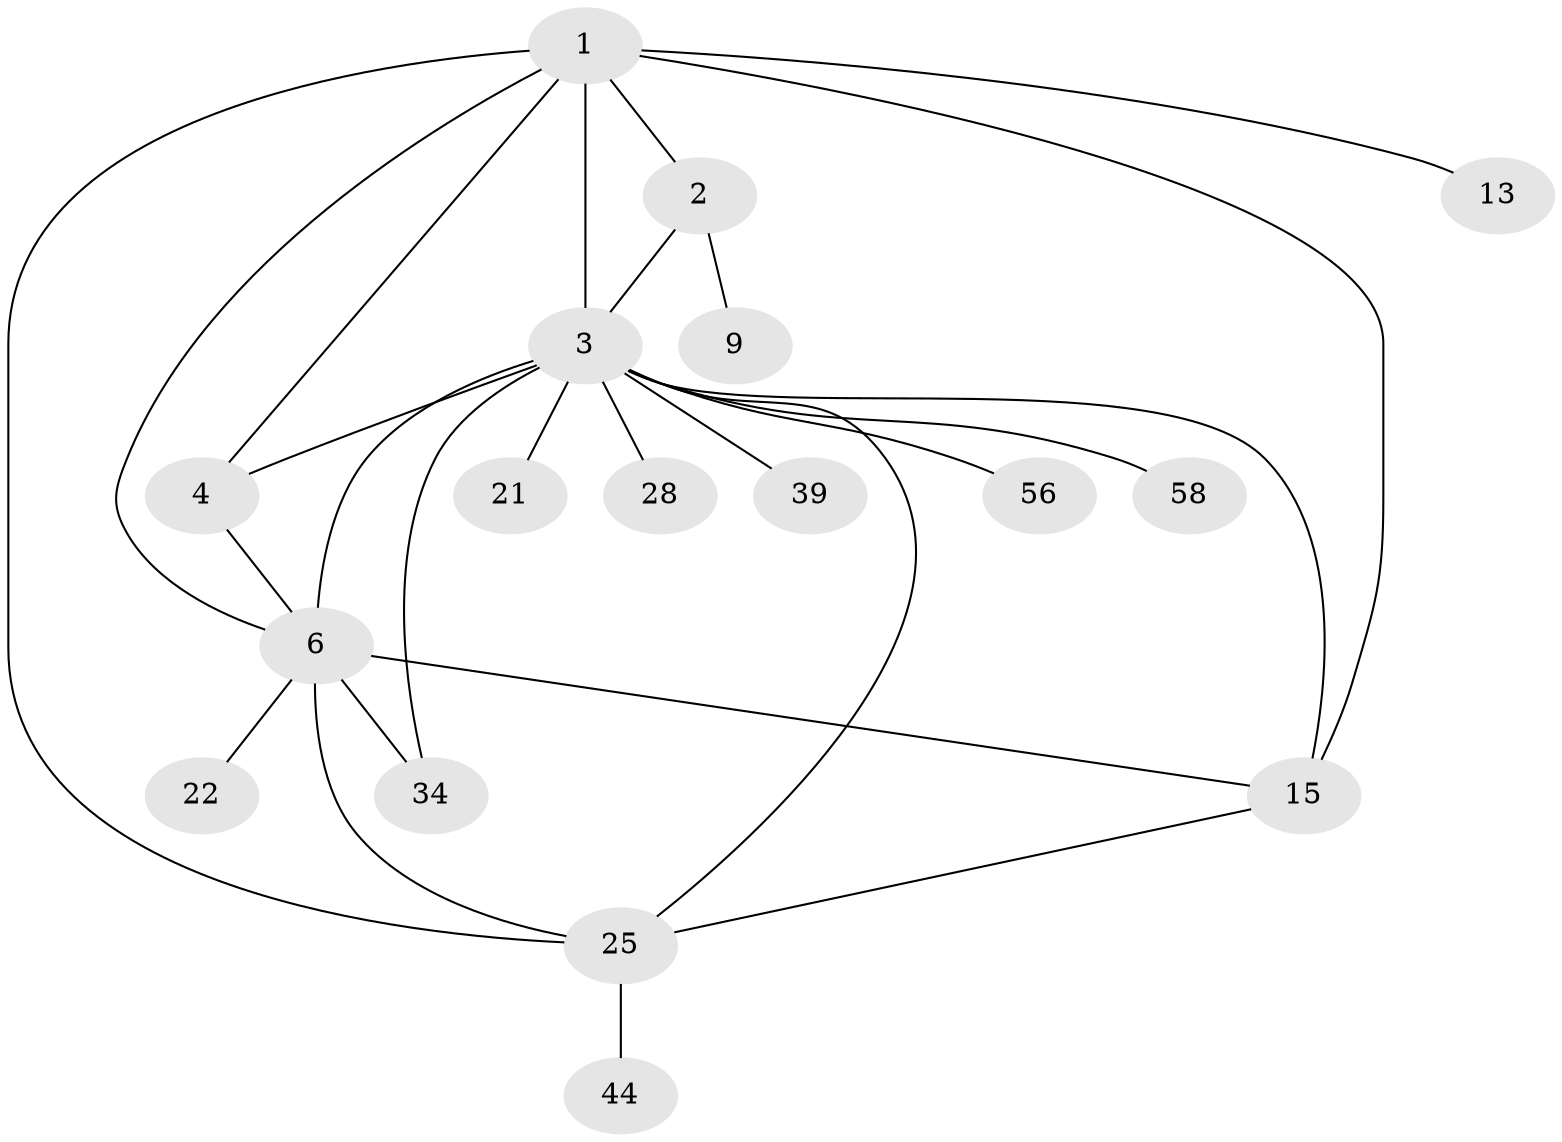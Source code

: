 // original degree distribution, {15: 0.017241379310344827, 9: 0.017241379310344827, 17: 0.017241379310344827, 3: 0.08620689655172414, 5: 0.017241379310344827, 4: 0.06896551724137931, 7: 0.05172413793103448, 1: 0.46551724137931033, 2: 0.2413793103448276, 11: 0.017241379310344827}
// Generated by graph-tools (version 1.1) at 2025/18/03/04/25 18:18:04]
// undirected, 17 vertices, 26 edges
graph export_dot {
graph [start="1"]
  node [color=gray90,style=filled];
  1 [super="+8+20+17+51+37+50+26+7"];
  2 [super="+19+36+38+45+35"];
  3 [super="+24+5"];
  4;
  6 [super="+18+49"];
  9;
  13 [super="+47"];
  15 [super="+42+27"];
  21;
  22;
  25 [super="+32"];
  28;
  34;
  39;
  44;
  56;
  58;
  1 -- 2;
  1 -- 3 [weight=6];
  1 -- 4;
  1 -- 13;
  1 -- 6;
  1 -- 25;
  1 -- 15 [weight=2];
  2 -- 3 [weight=2];
  2 -- 9;
  3 -- 6 [weight=4];
  3 -- 21;
  3 -- 28;
  3 -- 39;
  3 -- 56;
  3 -- 58;
  3 -- 25 [weight=2];
  3 -- 15;
  3 -- 34;
  3 -- 4;
  4 -- 6;
  6 -- 34;
  6 -- 22;
  6 -- 25 [weight=2];
  6 -- 15;
  15 -- 25;
  25 -- 44;
}
